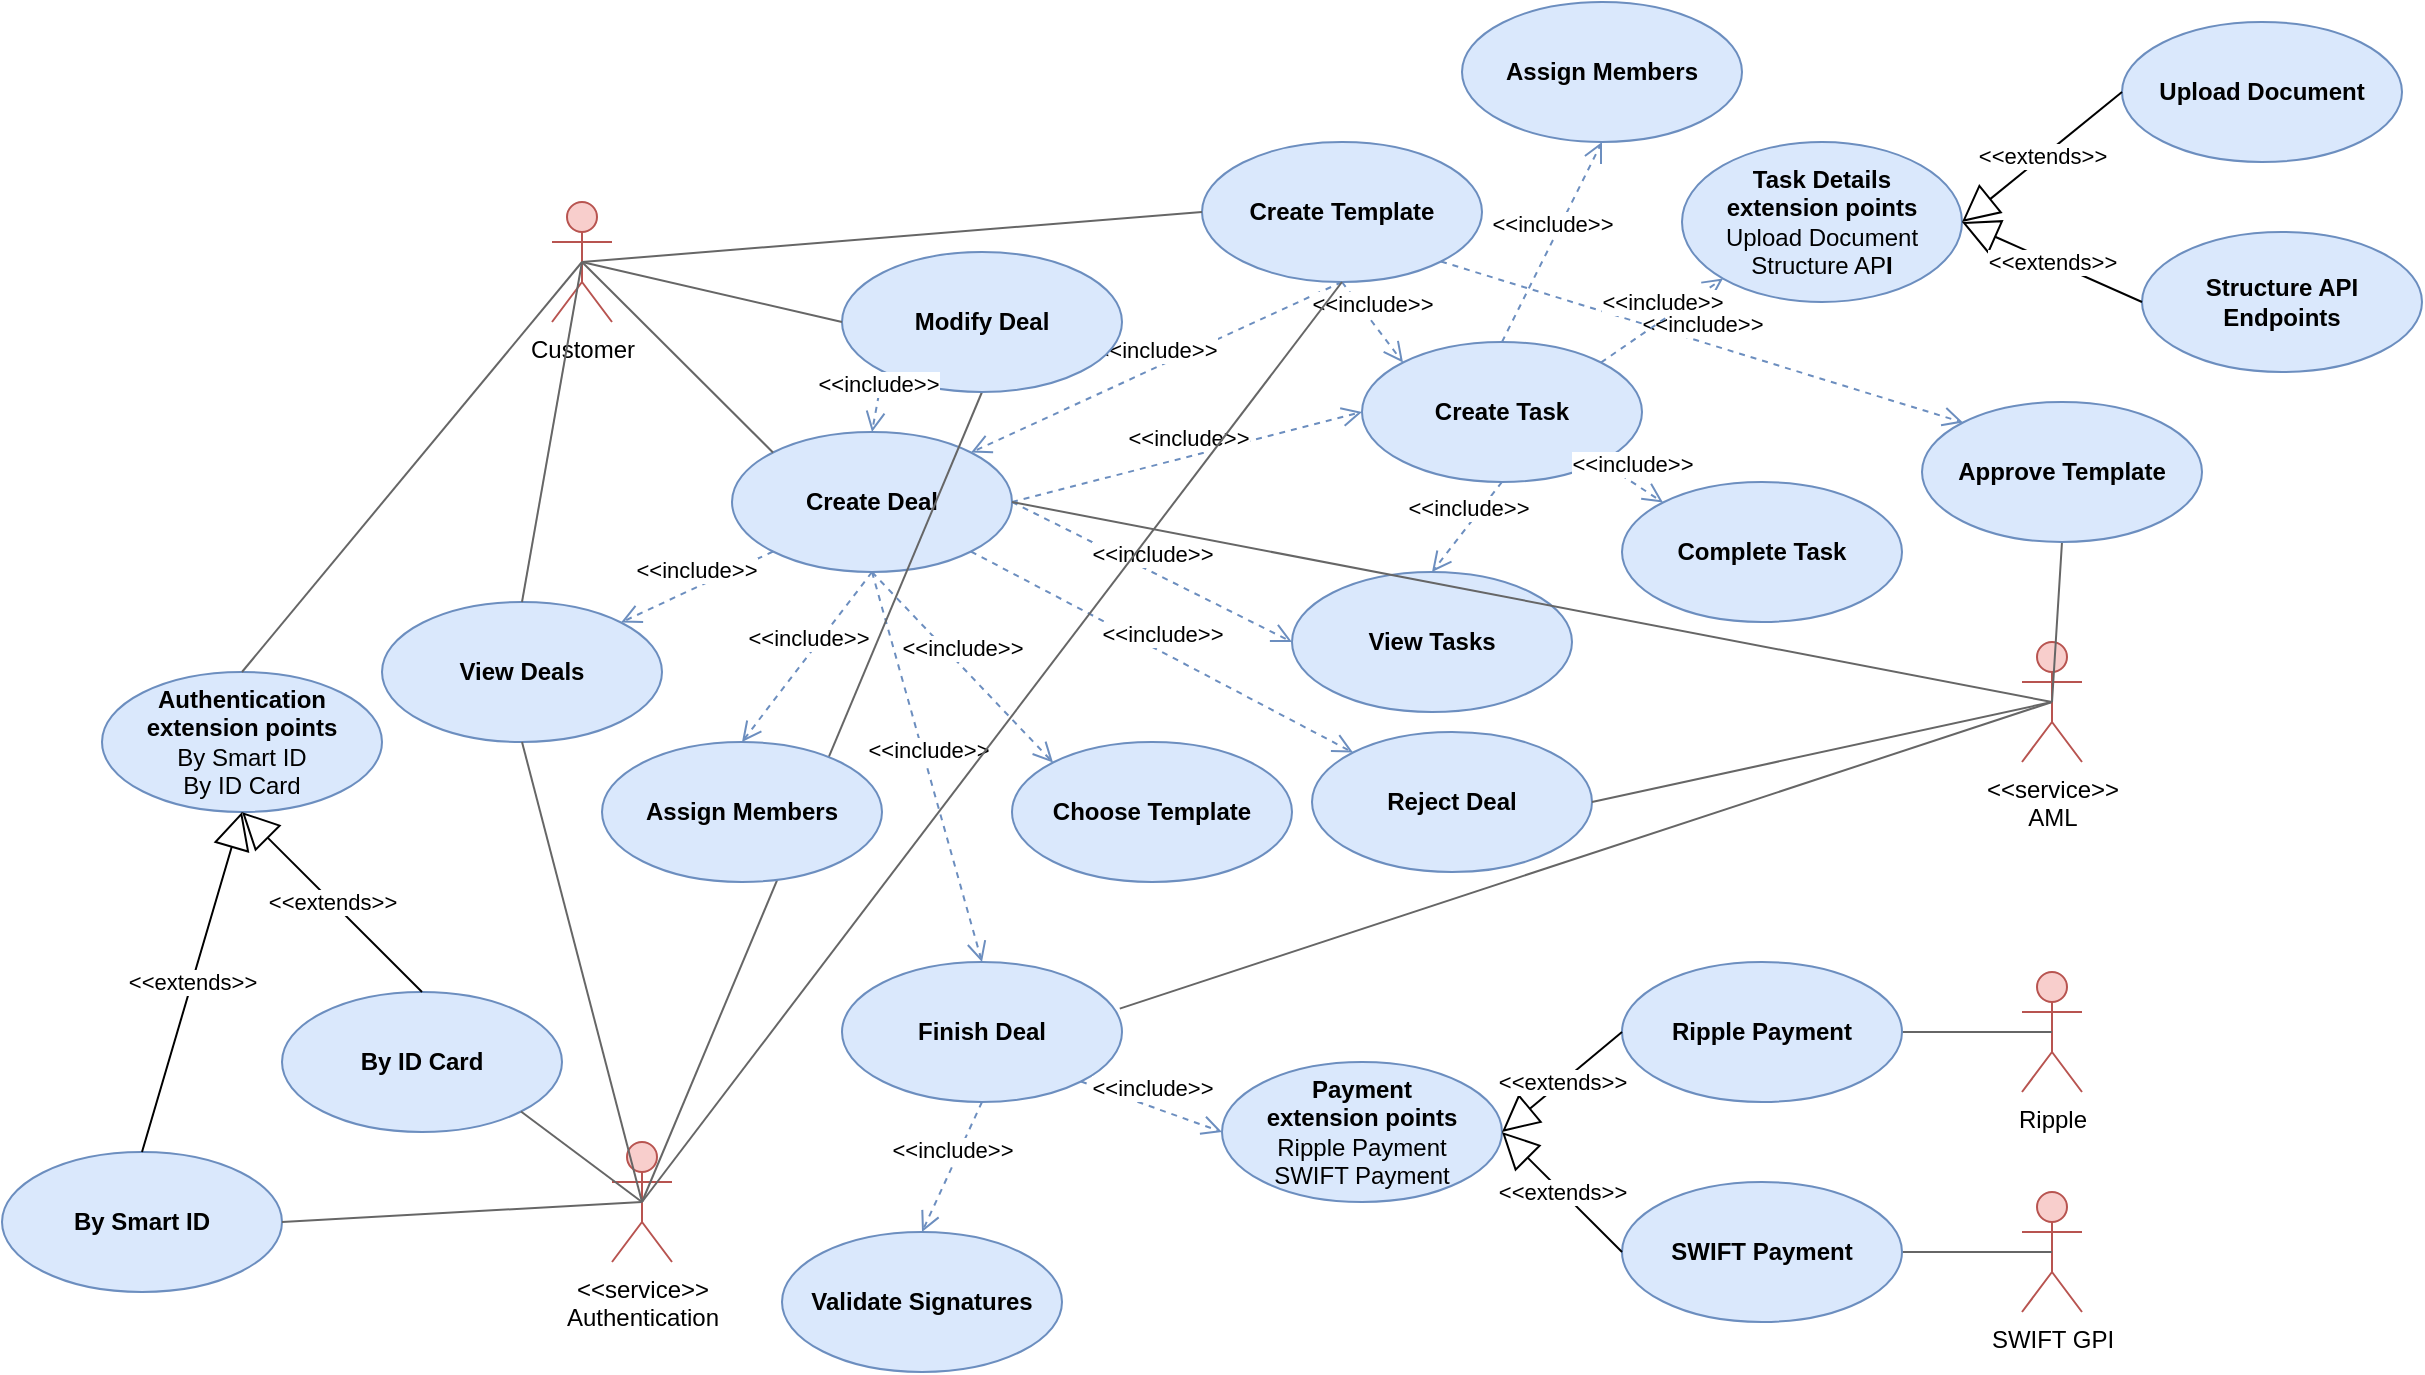 <mxfile version="10.6.7" type="github"><diagram id="TJGcl0wuuHqAIFkRG7kG" name="Page-1"><mxGraphModel dx="2162" dy="1344" grid="1" gridSize="10" guides="1" tooltips="1" connect="1" arrows="1" fold="1" page="0" pageScale="1" pageWidth="827" pageHeight="1169" math="0" shadow="0"><root><mxCell id="0"/><mxCell id="1" parent="0"/><mxCell id="GHexTS3q9yGymWZvKC3E-1" value="Customer&lt;br&gt;&lt;br&gt;" style="shape=umlActor;verticalLabelPosition=bottom;labelBackgroundColor=#ffffff;verticalAlign=top;html=1;fillColor=#f8cecc;strokeColor=#b85450;" parent="1" vertex="1"><mxGeometry x="-375" y="20" width="30" height="60" as="geometry"/></mxCell><mxCell id="GHexTS3q9yGymWZvKC3E-7" value="Authentication&lt;br&gt;extension points&lt;br&gt;&lt;span style=&quot;font-weight: normal&quot;&gt;By Smart ID&lt;br&gt;By ID Card&lt;/span&gt;&lt;br&gt;" style="ellipse;whiteSpace=wrap;html=1;fillColor=#dae8fc;strokeColor=#6c8ebf;fontStyle=1" parent="1" vertex="1"><mxGeometry x="-600" y="255" width="140" height="70" as="geometry"/></mxCell><mxCell id="GHexTS3q9yGymWZvKC3E-9" value="View Deals&lt;br&gt;" style="ellipse;whiteSpace=wrap;html=1;fillColor=#dae8fc;strokeColor=#6c8ebf;fontStyle=1" parent="1" vertex="1"><mxGeometry x="-460" y="220" width="140" height="70" as="geometry"/></mxCell><mxCell id="GHexTS3q9yGymWZvKC3E-10" value="Create Deal&lt;br&gt;" style="ellipse;whiteSpace=wrap;html=1;fillColor=#dae8fc;strokeColor=#6c8ebf;fontStyle=1" parent="1" vertex="1"><mxGeometry x="-285" y="135" width="140" height="70" as="geometry"/></mxCell><mxCell id="GHexTS3q9yGymWZvKC3E-11" value="Finish Deal" style="ellipse;whiteSpace=wrap;html=1;fillColor=#dae8fc;strokeColor=#6c8ebf;fontStyle=1" parent="1" vertex="1"><mxGeometry x="-230" y="400" width="140" height="70" as="geometry"/></mxCell><mxCell id="GHexTS3q9yGymWZvKC3E-12" value="Choose Template" style="ellipse;whiteSpace=wrap;html=1;fillColor=#dae8fc;strokeColor=#6c8ebf;fontStyle=1" parent="1" vertex="1"><mxGeometry x="-145" y="290" width="140" height="70" as="geometry"/></mxCell><mxCell id="GHexTS3q9yGymWZvKC3E-13" value="&amp;lt;&amp;lt;include&amp;gt;&amp;gt;" style="html=1;verticalAlign=bottom;endArrow=open;dashed=1;endSize=8;exitX=0;exitY=1;exitDx=0;exitDy=0;entryX=1;entryY=0;entryDx=0;entryDy=0;fillColor=#dae8fc;strokeColor=#6c8ebf;" parent="1" source="GHexTS3q9yGymWZvKC3E-10" target="GHexTS3q9yGymWZvKC3E-9" edge="1"><mxGeometry relative="1" as="geometry"><mxPoint x="120" y="700" as="sourcePoint"/><mxPoint x="40" y="700" as="targetPoint"/></mxGeometry></mxCell><mxCell id="GHexTS3q9yGymWZvKC3E-16" value="&amp;lt;&amp;lt;include&amp;gt;&amp;gt;" style="html=1;verticalAlign=bottom;endArrow=open;dashed=1;endSize=8;exitX=0.5;exitY=1;exitDx=0;exitDy=0;entryX=0.5;entryY=0;entryDx=0;entryDy=0;fillColor=#dae8fc;strokeColor=#6c8ebf;" parent="1" source="GHexTS3q9yGymWZvKC3E-10" target="GHexTS3q9yGymWZvKC3E-11" edge="1"><mxGeometry relative="1" as="geometry"><mxPoint x="360" y="200" as="sourcePoint"/><mxPoint x="353" y="140" as="targetPoint"/></mxGeometry></mxCell><mxCell id="GHexTS3q9yGymWZvKC3E-17" value="&amp;lt;&amp;lt;service&amp;gt;&amp;gt;&lt;br&gt;AML&lt;br&gt;" style="shape=umlActor;verticalLabelPosition=bottom;labelBackgroundColor=#ffffff;verticalAlign=top;html=1;fillColor=#f8cecc;strokeColor=#b85450;" parent="1" vertex="1"><mxGeometry x="360" y="240" width="30" height="60" as="geometry"/></mxCell><mxCell id="GHexTS3q9yGymWZvKC3E-18" value="&amp;lt;&amp;lt;service&amp;gt;&amp;gt;&lt;br&gt;Authentication&lt;br&gt;" style="shape=umlActor;verticalLabelPosition=bottom;labelBackgroundColor=#ffffff;verticalAlign=top;html=1;fillColor=#f8cecc;strokeColor=#b85450;" parent="1" vertex="1"><mxGeometry x="-345" y="490" width="30" height="60" as="geometry"/></mxCell><mxCell id="GHexTS3q9yGymWZvKC3E-21" value="SWIFT GPI" style="shape=umlActor;verticalLabelPosition=bottom;labelBackgroundColor=#ffffff;verticalAlign=top;html=1;fillColor=#f8cecc;strokeColor=#b85450;" parent="1" vertex="1"><mxGeometry x="360" y="515" width="30" height="60" as="geometry"/></mxCell><mxCell id="GHexTS3q9yGymWZvKC3E-22" value="Ripple" style="shape=umlActor;verticalLabelPosition=bottom;labelBackgroundColor=#ffffff;verticalAlign=top;html=1;fillColor=#f8cecc;strokeColor=#b85450;" parent="1" vertex="1"><mxGeometry x="360" y="405" width="30" height="60" as="geometry"/></mxCell><mxCell id="GHexTS3q9yGymWZvKC3E-31" value="" style="endArrow=none;startArrow=none;endFill=0;startFill=0;html=1;curved=1;entryX=0.5;entryY=0;entryDx=0;entryDy=0;exitX=0.5;exitY=0.5;exitDx=0;exitDy=0;exitPerimeter=0;fillColor=#f5f5f5;strokeColor=#666666;" parent="1" source="GHexTS3q9yGymWZvKC3E-1" target="GHexTS3q9yGymWZvKC3E-7" edge="1"><mxGeometry width="160" relative="1" as="geometry"><mxPoint x="120" y="240" as="sourcePoint"/><mxPoint x="360" y="780" as="targetPoint"/></mxGeometry></mxCell><mxCell id="GHexTS3q9yGymWZvKC3E-33" value="" style="endArrow=none;startArrow=none;endFill=0;startFill=0;html=1;curved=1;entryX=0.5;entryY=1;entryDx=0;entryDy=0;exitX=0.5;exitY=0.5;exitDx=0;exitDy=0;exitPerimeter=0;fillColor=#f5f5f5;strokeColor=#666666;" parent="1" source="GHexTS3q9yGymWZvKC3E-18" target="GHexTS3q9yGymWZvKC3E-9" edge="1"><mxGeometry width="160" relative="1" as="geometry"><mxPoint x="610" y="350" as="sourcePoint"/><mxPoint x="550" y="240" as="targetPoint"/></mxGeometry></mxCell><mxCell id="GHexTS3q9yGymWZvKC3E-34" value="" style="endArrow=none;startArrow=none;endFill=0;startFill=0;html=1;curved=1;entryX=0.5;entryY=0;entryDx=0;entryDy=0;exitX=0.5;exitY=0.5;exitDx=0;exitDy=0;exitPerimeter=0;fillColor=#f5f5f5;strokeColor=#666666;" parent="1" source="GHexTS3q9yGymWZvKC3E-1" target="GHexTS3q9yGymWZvKC3E-9" edge="1"><mxGeometry width="160" relative="1" as="geometry"><mxPoint x="120" y="240" as="sourcePoint"/><mxPoint x="300" y="615" as="targetPoint"/></mxGeometry></mxCell><mxCell id="GHexTS3q9yGymWZvKC3E-35" value="" style="endArrow=none;startArrow=none;endFill=0;startFill=0;html=1;curved=1;entryX=0.5;entryY=1;entryDx=0;entryDy=0;exitX=0.5;exitY=0.5;exitDx=0;exitDy=0;exitPerimeter=0;fillColor=#f5f5f5;strokeColor=#666666;" parent="1" source="GHexTS3q9yGymWZvKC3E-18" target="Z4q6GaPqwvgUReZovnXB-6" edge="1"><mxGeometry width="160" relative="1" as="geometry"><mxPoint x="610" y="350" as="sourcePoint"/><mxPoint x="440" y="615" as="targetPoint"/></mxGeometry></mxCell><mxCell id="GHexTS3q9yGymWZvKC3E-36" value="" style="endArrow=none;startArrow=none;endFill=0;startFill=0;html=1;curved=1;entryX=1;entryY=0.5;entryDx=0;entryDy=0;exitX=0.5;exitY=0.5;exitDx=0;exitDy=0;exitPerimeter=0;fillColor=#f5f5f5;strokeColor=#666666;" parent="1" source="GHexTS3q9yGymWZvKC3E-22" target="GHexTS3q9yGymWZvKC3E-50" edge="1"><mxGeometry width="160" relative="1" as="geometry"><mxPoint x="630" y="470" as="sourcePoint"/><mxPoint x="430" y="365" as="targetPoint"/></mxGeometry></mxCell><mxCell id="GHexTS3q9yGymWZvKC3E-37" value="" style="endArrow=none;startArrow=none;endFill=0;startFill=0;html=1;curved=1;entryX=1;entryY=0.5;entryDx=0;entryDy=0;exitX=0.5;exitY=0.5;exitDx=0;exitDy=0;exitPerimeter=0;fillColor=#f5f5f5;strokeColor=#666666;" parent="1" source="GHexTS3q9yGymWZvKC3E-21" target="GHexTS3q9yGymWZvKC3E-47" edge="1"><mxGeometry width="160" relative="1" as="geometry"><mxPoint x="630" y="580" as="sourcePoint"/><mxPoint x="430" y="365" as="targetPoint"/></mxGeometry></mxCell><mxCell id="GHexTS3q9yGymWZvKC3E-38" value="" style="endArrow=none;startArrow=none;endFill=0;startFill=0;html=1;curved=1;entryX=0;entryY=0;entryDx=0;entryDy=0;exitX=0.5;exitY=0.5;exitDx=0;exitDy=0;exitPerimeter=0;fillColor=#f5f5f5;strokeColor=#666666;" parent="1" source="GHexTS3q9yGymWZvKC3E-1" target="GHexTS3q9yGymWZvKC3E-10" edge="1"><mxGeometry width="160" relative="1" as="geometry"><mxPoint x="120" y="240" as="sourcePoint"/><mxPoint x="283" y="105" as="targetPoint"/></mxGeometry></mxCell><mxCell id="GHexTS3q9yGymWZvKC3E-39" value="&amp;lt;&amp;lt;include&amp;gt;&amp;gt;" style="html=1;verticalAlign=bottom;endArrow=open;dashed=1;endSize=8;exitX=0.5;exitY=1;exitDx=0;exitDy=0;entryX=0;entryY=0;entryDx=0;entryDy=0;fillColor=#dae8fc;strokeColor=#6c8ebf;" parent="1" source="GHexTS3q9yGymWZvKC3E-10" target="GHexTS3q9yGymWZvKC3E-12" edge="1"><mxGeometry relative="1" as="geometry"><mxPoint x="360" y="270" as="sourcePoint"/><mxPoint x="360" y="330" as="targetPoint"/></mxGeometry></mxCell><mxCell id="GHexTS3q9yGymWZvKC3E-41" value="Create Task" style="ellipse;whiteSpace=wrap;html=1;fillColor=#dae8fc;strokeColor=#6c8ebf;fontStyle=1" parent="1" vertex="1"><mxGeometry x="30" y="90" width="140" height="70" as="geometry"/></mxCell><mxCell id="GHexTS3q9yGymWZvKC3E-44" value="&amp;lt;&amp;lt;include&amp;gt;&amp;gt;" style="html=1;verticalAlign=bottom;endArrow=open;dashed=1;endSize=8;exitX=1;exitY=0.5;exitDx=0;exitDy=0;entryX=0;entryY=0.5;entryDx=0;entryDy=0;fillColor=#dae8fc;strokeColor=#6c8ebf;" parent="1" source="GHexTS3q9yGymWZvKC3E-10" target="GHexTS3q9yGymWZvKC3E-41" edge="1"><mxGeometry relative="1" as="geometry"><mxPoint x="369" y="305" as="sourcePoint"/><mxPoint x="401" y="350" as="targetPoint"/></mxGeometry></mxCell><mxCell id="GHexTS3q9yGymWZvKC3E-45" value="View Tasks" style="ellipse;whiteSpace=wrap;html=1;fillColor=#dae8fc;strokeColor=#6c8ebf;fontStyle=1" parent="1" vertex="1"><mxGeometry x="-5" y="205" width="140" height="70" as="geometry"/></mxCell><mxCell id="GHexTS3q9yGymWZvKC3E-46" value="&amp;lt;&amp;lt;include&amp;gt;&amp;gt;" style="html=1;verticalAlign=bottom;endArrow=open;dashed=1;endSize=8;exitX=1;exitY=0.5;exitDx=0;exitDy=0;entryX=0;entryY=0.5;entryDx=0;entryDy=0;fillColor=#dae8fc;strokeColor=#6c8ebf;" parent="1" source="GHexTS3q9yGymWZvKC3E-10" target="GHexTS3q9yGymWZvKC3E-45" edge="1"><mxGeometry relative="1" as="geometry"><mxPoint x="369" y="255" as="sourcePoint"/><mxPoint x="410" y="210" as="targetPoint"/></mxGeometry></mxCell><mxCell id="GHexTS3q9yGymWZvKC3E-47" value="SWIFT Payment" style="ellipse;whiteSpace=wrap;html=1;fillColor=#dae8fc;strokeColor=#6c8ebf;fontStyle=1" parent="1" vertex="1"><mxGeometry x="160" y="510" width="140" height="70" as="geometry"/></mxCell><mxCell id="GHexTS3q9yGymWZvKC3E-49" value="" style="endArrow=none;startArrow=none;endFill=0;startFill=0;html=1;curved=1;entryX=1;entryY=0.5;entryDx=0;entryDy=0;exitX=0.5;exitY=0.5;exitDx=0;exitDy=0;exitPerimeter=0;fillColor=#f5f5f5;strokeColor=#666666;" parent="1" source="GHexTS3q9yGymWZvKC3E-17" target="GHexTS3q9yGymWZvKC3E-10" edge="1"><mxGeometry width="160" relative="1" as="geometry"><mxPoint x="685" y="345" as="sourcePoint"/><mxPoint x="390" y="80" as="targetPoint"/></mxGeometry></mxCell><mxCell id="GHexTS3q9yGymWZvKC3E-50" value="Ripple Payment" style="ellipse;whiteSpace=wrap;html=1;fillColor=#dae8fc;strokeColor=#6c8ebf;fontStyle=1" parent="1" vertex="1"><mxGeometry x="160" y="400" width="140" height="70" as="geometry"/></mxCell><mxCell id="GHexTS3q9yGymWZvKC3E-51" value="&amp;lt;&amp;lt;include&amp;gt;&amp;gt;" style="html=1;verticalAlign=bottom;endArrow=open;dashed=1;endSize=8;exitX=1;exitY=1;exitDx=0;exitDy=0;entryX=0;entryY=0.5;entryDx=0;entryDy=0;fillColor=#dae8fc;strokeColor=#6c8ebf;" parent="1" source="GHexTS3q9yGymWZvKC3E-11" target="Z4q6GaPqwvgUReZovnXB-13" edge="1"><mxGeometry relative="1" as="geometry"><mxPoint x="300" y="470" as="sourcePoint"/><mxPoint x="341" y="500" as="targetPoint"/></mxGeometry></mxCell><mxCell id="GHexTS3q9yGymWZvKC3E-52" value="" style="endArrow=none;startArrow=none;endFill=0;startFill=0;html=1;curved=1;entryX=0.5;entryY=1;entryDx=0;entryDy=0;exitX=0.5;exitY=0.5;exitDx=0;exitDy=0;exitPerimeter=0;fillColor=#f5f5f5;strokeColor=#666666;" parent="1" source="GHexTS3q9yGymWZvKC3E-17" target="GHexTS3q9yGymWZvKC3E-71" edge="1"><mxGeometry width="160" relative="1" as="geometry"><mxPoint x="405" y="150" as="sourcePoint"/><mxPoint x="-15" y="280" as="targetPoint"/></mxGeometry></mxCell><mxCell id="GHexTS3q9yGymWZvKC3E-54" value="" style="endArrow=none;startArrow=none;endFill=0;startFill=0;html=1;curved=1;entryX=0.992;entryY=0.333;entryDx=0;entryDy=0;exitX=0.5;exitY=0.5;exitDx=0;exitDy=0;exitPerimeter=0;entryPerimeter=0;fillColor=#f5f5f5;strokeColor=#666666;" parent="1" source="GHexTS3q9yGymWZvKC3E-17" target="GHexTS3q9yGymWZvKC3E-11" edge="1"><mxGeometry width="160" relative="1" as="geometry"><mxPoint x="375" y="365" as="sourcePoint"/><mxPoint x="120" y="355" as="targetPoint"/></mxGeometry></mxCell><mxCell id="GHexTS3q9yGymWZvKC3E-55" value="Create Template" style="ellipse;whiteSpace=wrap;html=1;fillColor=#dae8fc;strokeColor=#6c8ebf;fontStyle=1" parent="1" vertex="1"><mxGeometry x="-50" y="-10" width="140" height="70" as="geometry"/></mxCell><mxCell id="GHexTS3q9yGymWZvKC3E-56" value="" style="endArrow=none;startArrow=none;endFill=0;startFill=0;html=1;curved=1;entryX=0;entryY=0.5;entryDx=0;entryDy=0;exitX=0.5;exitY=0.5;exitDx=0;exitDy=0;exitPerimeter=0;fillColor=#f5f5f5;strokeColor=#666666;" parent="1" source="GHexTS3q9yGymWZvKC3E-1" target="GHexTS3q9yGymWZvKC3E-55" edge="1"><mxGeometry width="160" relative="1" as="geometry"><mxPoint x="-240" y="80" as="sourcePoint"/><mxPoint x="-85" y="245" as="targetPoint"/></mxGeometry></mxCell><mxCell id="GHexTS3q9yGymWZvKC3E-57" value="&amp;lt;&amp;lt;include&amp;gt;&amp;gt;" style="html=1;verticalAlign=bottom;endArrow=open;dashed=1;endSize=8;exitX=0.5;exitY=1;exitDx=0;exitDy=0;entryX=1;entryY=0;entryDx=0;entryDy=0;fillColor=#dae8fc;strokeColor=#6c8ebf;" parent="1" source="GHexTS3q9yGymWZvKC3E-55" target="GHexTS3q9yGymWZvKC3E-10" edge="1"><mxGeometry relative="1" as="geometry"><mxPoint x="-36" y="255" as="sourcePoint"/><mxPoint x="95" y="155" as="targetPoint"/></mxGeometry></mxCell><mxCell id="GHexTS3q9yGymWZvKC3E-58" value="&amp;lt;&amp;lt;include&amp;gt;&amp;gt;" style="html=1;verticalAlign=bottom;endArrow=open;dashed=1;endSize=8;exitX=0.5;exitY=1;exitDx=0;exitDy=0;entryX=0;entryY=0;entryDx=0;entryDy=0;fillColor=#dae8fc;strokeColor=#6c8ebf;" parent="1" source="GHexTS3q9yGymWZvKC3E-55" target="GHexTS3q9yGymWZvKC3E-41" edge="1"><mxGeometry relative="1" as="geometry"><mxPoint x="-0.235" y="115.412" as="sourcePoint"/><mxPoint x="-35.529" y="255.412" as="targetPoint"/></mxGeometry></mxCell><mxCell id="GHexTS3q9yGymWZvKC3E-60" value="Reject Deal" style="ellipse;whiteSpace=wrap;html=1;fillColor=#dae8fc;strokeColor=#6c8ebf;fontStyle=1" parent="1" vertex="1"><mxGeometry x="5" y="285" width="140" height="70" as="geometry"/></mxCell><mxCell id="GHexTS3q9yGymWZvKC3E-61" value="&amp;lt;&amp;lt;include&amp;gt;&amp;gt;" style="html=1;verticalAlign=bottom;endArrow=open;dashed=1;endSize=8;exitX=1;exitY=1;exitDx=0;exitDy=0;entryX=0;entryY=0;entryDx=0;entryDy=0;fillColor=#dae8fc;strokeColor=#6c8ebf;" parent="1" source="GHexTS3q9yGymWZvKC3E-10" target="GHexTS3q9yGymWZvKC3E-60" edge="1"><mxGeometry relative="1" as="geometry"><mxPoint x="-140.235" y="244.824" as="sourcePoint"/><mxPoint x="-120.235" y="420.118" as="targetPoint"/></mxGeometry></mxCell><mxCell id="GHexTS3q9yGymWZvKC3E-62" value="" style="endArrow=none;startArrow=none;endFill=0;startFill=0;html=1;curved=1;entryX=1;entryY=0.5;entryDx=0;entryDy=0;exitX=0.5;exitY=0.5;exitDx=0;exitDy=0;exitPerimeter=0;fillColor=#f5f5f5;strokeColor=#666666;" parent="1" source="GHexTS3q9yGymWZvKC3E-17" target="GHexTS3q9yGymWZvKC3E-60" edge="1"><mxGeometry width="160" relative="1" as="geometry"><mxPoint x="484.471" y="295.412" as="sourcePoint"/><mxPoint x="-50.824" y="443.647" as="targetPoint"/></mxGeometry></mxCell><mxCell id="GHexTS3q9yGymWZvKC3E-63" value="&amp;lt;&amp;lt;include&amp;gt;&amp;gt;" style="html=1;verticalAlign=bottom;endArrow=open;dashed=1;endSize=8;exitX=0.5;exitY=1;exitDx=0;exitDy=0;fillColor=#dae8fc;strokeColor=#6c8ebf;entryX=0.5;entryY=0;entryDx=0;entryDy=0;" parent="1" source="GHexTS3q9yGymWZvKC3E-41" target="GHexTS3q9yGymWZvKC3E-45" edge="1"><mxGeometry relative="1" as="geometry"><mxPoint x="-40.235" y="155.412" as="sourcePoint"/><mxPoint x="120" y="220" as="targetPoint"/></mxGeometry></mxCell><mxCell id="GHexTS3q9yGymWZvKC3E-64" value="" style="endArrow=none;startArrow=none;endFill=0;startFill=0;html=1;curved=1;entryX=0.5;entryY=1;entryDx=0;entryDy=0;exitX=0.5;exitY=0.5;exitDx=0;exitDy=0;exitPerimeter=0;fillColor=#f5f5f5;strokeColor=#666666;" parent="1" source="GHexTS3q9yGymWZvKC3E-18" target="GHexTS3q9yGymWZvKC3E-55" edge="1"><mxGeometry width="160" relative="1" as="geometry"><mxPoint x="-170" y="610" as="sourcePoint"/><mxPoint x="-120.235" y="489.529" as="targetPoint"/></mxGeometry></mxCell><mxCell id="GHexTS3q9yGymWZvKC3E-65" value="Validate Signatures&lt;br&gt;" style="ellipse;whiteSpace=wrap;html=1;fillColor=#dae8fc;strokeColor=#6c8ebf;fontStyle=1" parent="1" vertex="1"><mxGeometry x="-260" y="535" width="140" height="70" as="geometry"/></mxCell><mxCell id="GHexTS3q9yGymWZvKC3E-66" value="&amp;lt;&amp;lt;include&amp;gt;&amp;gt;" style="html=1;verticalAlign=bottom;endArrow=open;dashed=1;endSize=8;exitX=0.5;exitY=1;exitDx=0;exitDy=0;entryX=0.5;entryY=0;entryDx=0;entryDy=0;fillColor=#dae8fc;strokeColor=#6c8ebf;" parent="1" source="GHexTS3q9yGymWZvKC3E-11" target="GHexTS3q9yGymWZvKC3E-65" edge="1"><mxGeometry relative="1" as="geometry"><mxPoint x="-71" y="480" as="sourcePoint"/><mxPoint x="-59" y="535" as="targetPoint"/></mxGeometry></mxCell><mxCell id="GHexTS3q9yGymWZvKC3E-67" value="Assign Members&lt;br&gt;" style="ellipse;whiteSpace=wrap;html=1;fillColor=#dae8fc;strokeColor=#6c8ebf;fontStyle=1" parent="1" vertex="1"><mxGeometry x="80" y="-80" width="140" height="70" as="geometry"/></mxCell><mxCell id="GHexTS3q9yGymWZvKC3E-68" value="&amp;lt;&amp;lt;include&amp;gt;&amp;gt;" style="html=1;verticalAlign=bottom;endArrow=open;dashed=1;endSize=8;exitX=0.5;exitY=0;exitDx=0;exitDy=0;entryX=0.5;entryY=1;entryDx=0;entryDy=0;fillColor=#dae8fc;strokeColor=#6c8ebf;" parent="1" source="GHexTS3q9yGymWZvKC3E-41" target="GHexTS3q9yGymWZvKC3E-67" edge="1"><mxGeometry relative="1" as="geometry"><mxPoint x="30" y="70" as="sourcePoint"/><mxPoint x="81" y="115" as="targetPoint"/></mxGeometry></mxCell><mxCell id="GHexTS3q9yGymWZvKC3E-69" value="Assign Members" style="ellipse;whiteSpace=wrap;html=1;fillColor=#dae8fc;strokeColor=#6c8ebf;fontStyle=1" parent="1" vertex="1"><mxGeometry x="-350" y="290" width="140" height="70" as="geometry"/></mxCell><mxCell id="GHexTS3q9yGymWZvKC3E-70" value="&amp;lt;&amp;lt;include&amp;gt;&amp;gt;" style="html=1;verticalAlign=bottom;endArrow=open;dashed=1;endSize=8;exitX=0.5;exitY=1;exitDx=0;exitDy=0;entryX=0.5;entryY=0;entryDx=0;entryDy=0;fillColor=#dae8fc;strokeColor=#6c8ebf;" parent="1" source="GHexTS3q9yGymWZvKC3E-10" target="GHexTS3q9yGymWZvKC3E-69" edge="1"><mxGeometry relative="1" as="geometry"><mxPoint x="-229" y="210" as="sourcePoint"/><mxPoint x="-301" y="240" as="targetPoint"/></mxGeometry></mxCell><mxCell id="GHexTS3q9yGymWZvKC3E-71" value="Approve Template" style="ellipse;whiteSpace=wrap;html=1;fillColor=#dae8fc;strokeColor=#6c8ebf;fontStyle=1" parent="1" vertex="1"><mxGeometry x="310" y="120" width="140" height="70" as="geometry"/></mxCell><mxCell id="GHexTS3q9yGymWZvKC3E-72" value="&amp;lt;&amp;lt;include&amp;gt;&amp;gt;" style="html=1;verticalAlign=bottom;endArrow=open;dashed=1;endSize=8;exitX=1;exitY=1;exitDx=0;exitDy=0;entryX=0;entryY=0;entryDx=0;entryDy=0;fillColor=#dae8fc;strokeColor=#6c8ebf;" parent="1" source="GHexTS3q9yGymWZvKC3E-55" target="GHexTS3q9yGymWZvKC3E-71" edge="1"><mxGeometry relative="1" as="geometry"><mxPoint x="164" y="140" as="sourcePoint"/><mxPoint x="191" y="25" as="targetPoint"/></mxGeometry></mxCell><mxCell id="GHexTS3q9yGymWZvKC3E-73" value="Complete Task" style="ellipse;whiteSpace=wrap;html=1;shadow=0;fillColor=#dae8fc;strokeColor=#6c8ebf;fontStyle=1" parent="1" vertex="1"><mxGeometry x="160" y="160" width="140" height="70" as="geometry"/></mxCell><mxCell id="GHexTS3q9yGymWZvKC3E-74" value="&amp;lt;&amp;lt;include&amp;gt;&amp;gt;" style="html=1;verticalAlign=bottom;endArrow=open;dashed=1;endSize=8;exitX=1;exitY=1;exitDx=0;exitDy=0;entryX=0;entryY=0;entryDx=0;entryDy=0;fillColor=#dae8fc;strokeColor=#6c8ebf;" parent="1" source="GHexTS3q9yGymWZvKC3E-41" target="GHexTS3q9yGymWZvKC3E-73" edge="1"><mxGeometry relative="1" as="geometry"><mxPoint x="159" y="110" as="sourcePoint"/><mxPoint x="310" y="55" as="targetPoint"/></mxGeometry></mxCell><mxCell id="GHexTS3q9yGymWZvKC3E-75" value="Task Details&lt;br&gt;extension points&lt;br&gt;&lt;span style=&quot;font-weight: normal&quot;&gt;Upload Document&lt;br&gt;Structure AP&lt;/span&gt;I&lt;br&gt;" style="ellipse;whiteSpace=wrap;html=1;shadow=0;fillColor=#dae8fc;strokeColor=#6c8ebf;fontStyle=1" parent="1" vertex="1"><mxGeometry x="190" y="-10" width="140" height="80" as="geometry"/></mxCell><mxCell id="GHexTS3q9yGymWZvKC3E-76" value="&amp;lt;&amp;lt;include&amp;gt;&amp;gt;" style="html=1;verticalAlign=bottom;endArrow=open;dashed=1;endSize=8;exitX=1;exitY=0;exitDx=0;exitDy=0;entryX=0;entryY=1;entryDx=0;entryDy=0;fillColor=#dae8fc;strokeColor=#6c8ebf;" parent="1" source="GHexTS3q9yGymWZvKC3E-41" target="GHexTS3q9yGymWZvKC3E-75" edge="1"><mxGeometry relative="1" as="geometry"><mxPoint x="159" y="110" as="sourcePoint"/><mxPoint x="310" y="55" as="targetPoint"/></mxGeometry></mxCell><mxCell id="GHexTS3q9yGymWZvKC3E-77" value="Structure API Endpoints" style="ellipse;whiteSpace=wrap;html=1;shadow=0;fillColor=#dae8fc;strokeColor=#6c8ebf;fontStyle=1" parent="1" vertex="1"><mxGeometry x="420" y="35" width="140" height="70" as="geometry"/></mxCell><mxCell id="Z4q6GaPqwvgUReZovnXB-3" value="Upload Document" style="ellipse;whiteSpace=wrap;html=1;shadow=0;fillColor=#dae8fc;strokeColor=#6c8ebf;fontStyle=1" vertex="1" parent="1"><mxGeometry x="410" y="-70" width="140" height="70" as="geometry"/></mxCell><mxCell id="Z4q6GaPqwvgUReZovnXB-6" value="Modify Deal&lt;br&gt;" style="ellipse;whiteSpace=wrap;html=1;fillColor=#dae8fc;strokeColor=#6c8ebf;fontStyle=1" vertex="1" parent="1"><mxGeometry x="-230" y="45" width="140" height="70" as="geometry"/></mxCell><mxCell id="Z4q6GaPqwvgUReZovnXB-7" value="" style="endArrow=none;startArrow=none;endFill=0;startFill=0;html=1;curved=1;entryX=0;entryY=0.5;entryDx=0;entryDy=0;exitX=0.5;exitY=0.5;exitDx=0;exitDy=0;exitPerimeter=0;fillColor=#f5f5f5;strokeColor=#666666;" edge="1" parent="1" source="GHexTS3q9yGymWZvKC3E-1" target="Z4q6GaPqwvgUReZovnXB-6"><mxGeometry width="160" relative="1" as="geometry"><mxPoint x="-349.647" y="60.471" as="sourcePoint"/><mxPoint x="-229.647" y="160.471" as="targetPoint"/></mxGeometry></mxCell><mxCell id="Z4q6GaPqwvgUReZovnXB-9" value="&amp;lt;&amp;lt;include&amp;gt;&amp;gt;" style="html=1;verticalAlign=bottom;endArrow=open;dashed=1;endSize=8;exitX=0;exitY=1;exitDx=0;exitDy=0;entryX=0.5;entryY=0;entryDx=0;entryDy=0;fillColor=#dae8fc;strokeColor=#6c8ebf;" edge="1" parent="1" source="Z4q6GaPqwvgUReZovnXB-6" target="GHexTS3q9yGymWZvKC3E-10"><mxGeometry relative="1" as="geometry"><mxPoint x="30" y="70.333" as="sourcePoint"/><mxPoint x="-130.833" y="160.333" as="targetPoint"/></mxGeometry></mxCell><mxCell id="Z4q6GaPqwvgUReZovnXB-11" value="By ID Card" style="ellipse;whiteSpace=wrap;html=1;fillColor=#dae8fc;strokeColor=#6c8ebf;fontStyle=1" vertex="1" parent="1"><mxGeometry x="-510" y="415" width="140" height="70" as="geometry"/></mxCell><mxCell id="Z4q6GaPqwvgUReZovnXB-12" value="By Smart ID" style="ellipse;whiteSpace=wrap;html=1;fillColor=#dae8fc;strokeColor=#6c8ebf;fontStyle=1" vertex="1" parent="1"><mxGeometry x="-650" y="495" width="140" height="70" as="geometry"/></mxCell><mxCell id="Z4q6GaPqwvgUReZovnXB-13" value="Payment&lt;br&gt;extension points&lt;span style=&quot;font-weight: normal&quot;&gt;&lt;br&gt;Ripple Payment&lt;br&gt;SWIFT Payment&lt;/span&gt;&lt;br&gt;" style="ellipse;whiteSpace=wrap;html=1;fillColor=#dae8fc;strokeColor=#6c8ebf;fontStyle=1" vertex="1" parent="1"><mxGeometry x="-40" y="450" width="140" height="70" as="geometry"/></mxCell><mxCell id="Z4q6GaPqwvgUReZovnXB-14" value="&amp;lt;&amp;lt;extends&amp;gt;&amp;gt;" style="endArrow=block;endSize=16;endFill=0;html=1;entryX=1;entryY=0.5;entryDx=0;entryDy=0;exitX=0;exitY=0.5;exitDx=0;exitDy=0;" edge="1" parent="1" source="GHexTS3q9yGymWZvKC3E-47" target="Z4q6GaPqwvgUReZovnXB-13"><mxGeometry width="160" relative="1" as="geometry"><mxPoint x="-650" y="630" as="sourcePoint"/><mxPoint x="-490" y="630" as="targetPoint"/></mxGeometry></mxCell><mxCell id="Z4q6GaPqwvgUReZovnXB-15" value="&amp;lt;&amp;lt;extends&amp;gt;&amp;gt;" style="endArrow=block;endSize=16;endFill=0;html=1;entryX=1;entryY=0.5;entryDx=0;entryDy=0;exitX=0;exitY=0.5;exitDx=0;exitDy=0;" edge="1" parent="1" source="GHexTS3q9yGymWZvKC3E-50" target="Z4q6GaPqwvgUReZovnXB-13"><mxGeometry width="160" relative="1" as="geometry"><mxPoint x="170.353" y="477.088" as="sourcePoint"/><mxPoint x="99.765" y="427.676" as="targetPoint"/></mxGeometry></mxCell><mxCell id="Z4q6GaPqwvgUReZovnXB-16" value="&amp;lt;&amp;lt;extends&amp;gt;&amp;gt;" style="endArrow=block;endSize=16;endFill=0;html=1;entryX=1;entryY=0.5;entryDx=0;entryDy=0;exitX=0;exitY=0.5;exitDx=0;exitDy=0;" edge="1" parent="1" source="Z4q6GaPqwvgUReZovnXB-3" target="GHexTS3q9yGymWZvKC3E-75"><mxGeometry width="160" relative="1" as="geometry"><mxPoint x="549.853" y="150.176" as="sourcePoint"/><mxPoint x="479.265" y="210.176" as="targetPoint"/></mxGeometry></mxCell><mxCell id="Z4q6GaPqwvgUReZovnXB-17" value="&amp;lt;&amp;lt;extends&amp;gt;&amp;gt;" style="endArrow=block;endSize=16;endFill=0;html=1;entryX=1;entryY=0.5;entryDx=0;entryDy=0;exitX=0;exitY=0.5;exitDx=0;exitDy=0;" edge="1" parent="1" source="GHexTS3q9yGymWZvKC3E-77" target="GHexTS3q9yGymWZvKC3E-75"><mxGeometry width="160" relative="1" as="geometry"><mxPoint x="180.353" y="455.176" as="sourcePoint"/><mxPoint x="109.765" y="515.176" as="targetPoint"/></mxGeometry></mxCell><mxCell id="Z4q6GaPqwvgUReZovnXB-19" value="&amp;lt;&amp;lt;extends&amp;gt;&amp;gt;" style="endArrow=block;endSize=16;endFill=0;html=1;entryX=0.5;entryY=1;entryDx=0;entryDy=0;exitX=0.5;exitY=0;exitDx=0;exitDy=0;" edge="1" parent="1" source="Z4q6GaPqwvgUReZovnXB-11" target="GHexTS3q9yGymWZvKC3E-7"><mxGeometry width="160" relative="1" as="geometry"><mxPoint x="430.353" y="80.118" as="sourcePoint"/><mxPoint x="339.765" y="40.118" as="targetPoint"/></mxGeometry></mxCell><mxCell id="Z4q6GaPqwvgUReZovnXB-20" value="&amp;lt;&amp;lt;extends&amp;gt;&amp;gt;" style="endArrow=block;endSize=16;endFill=0;html=1;entryX=0.5;entryY=1;entryDx=0;entryDy=0;exitX=0.5;exitY=0;exitDx=0;exitDy=0;" edge="1" parent="1" source="Z4q6GaPqwvgUReZovnXB-12" target="GHexTS3q9yGymWZvKC3E-7"><mxGeometry width="160" relative="1" as="geometry"><mxPoint x="-480.235" y="504.824" as="sourcePoint"/><mxPoint x="-449.647" y="364.824" as="targetPoint"/></mxGeometry></mxCell><mxCell id="Z4q6GaPqwvgUReZovnXB-21" value="" style="endArrow=none;startArrow=none;endFill=0;startFill=0;html=1;curved=1;entryX=1;entryY=1;entryDx=0;entryDy=0;exitX=0.5;exitY=0.5;exitDx=0;exitDy=0;exitPerimeter=0;fillColor=#f5f5f5;strokeColor=#666666;" edge="1" parent="1" source="GHexTS3q9yGymWZvKC3E-18" target="Z4q6GaPqwvgUReZovnXB-11"><mxGeometry width="160" relative="1" as="geometry"><mxPoint x="-335.529" y="509.529" as="sourcePoint"/><mxPoint x="-149.647" y="124.824" as="targetPoint"/></mxGeometry></mxCell><mxCell id="Z4q6GaPqwvgUReZovnXB-22" value="" style="endArrow=none;startArrow=none;endFill=0;startFill=0;html=1;curved=1;entryX=1;entryY=0.5;entryDx=0;entryDy=0;fillColor=#f5f5f5;strokeColor=#666666;exitX=0.5;exitY=0.5;exitDx=0;exitDy=0;exitPerimeter=0;" edge="1" parent="1" source="GHexTS3q9yGymWZvKC3E-18" target="Z4q6GaPqwvgUReZovnXB-12"><mxGeometry width="160" relative="1" as="geometry"><mxPoint x="-340" y="500" as="sourcePoint"/><mxPoint x="-380.235" y="484.824" as="targetPoint"/></mxGeometry></mxCell></root></mxGraphModel></diagram></mxfile>